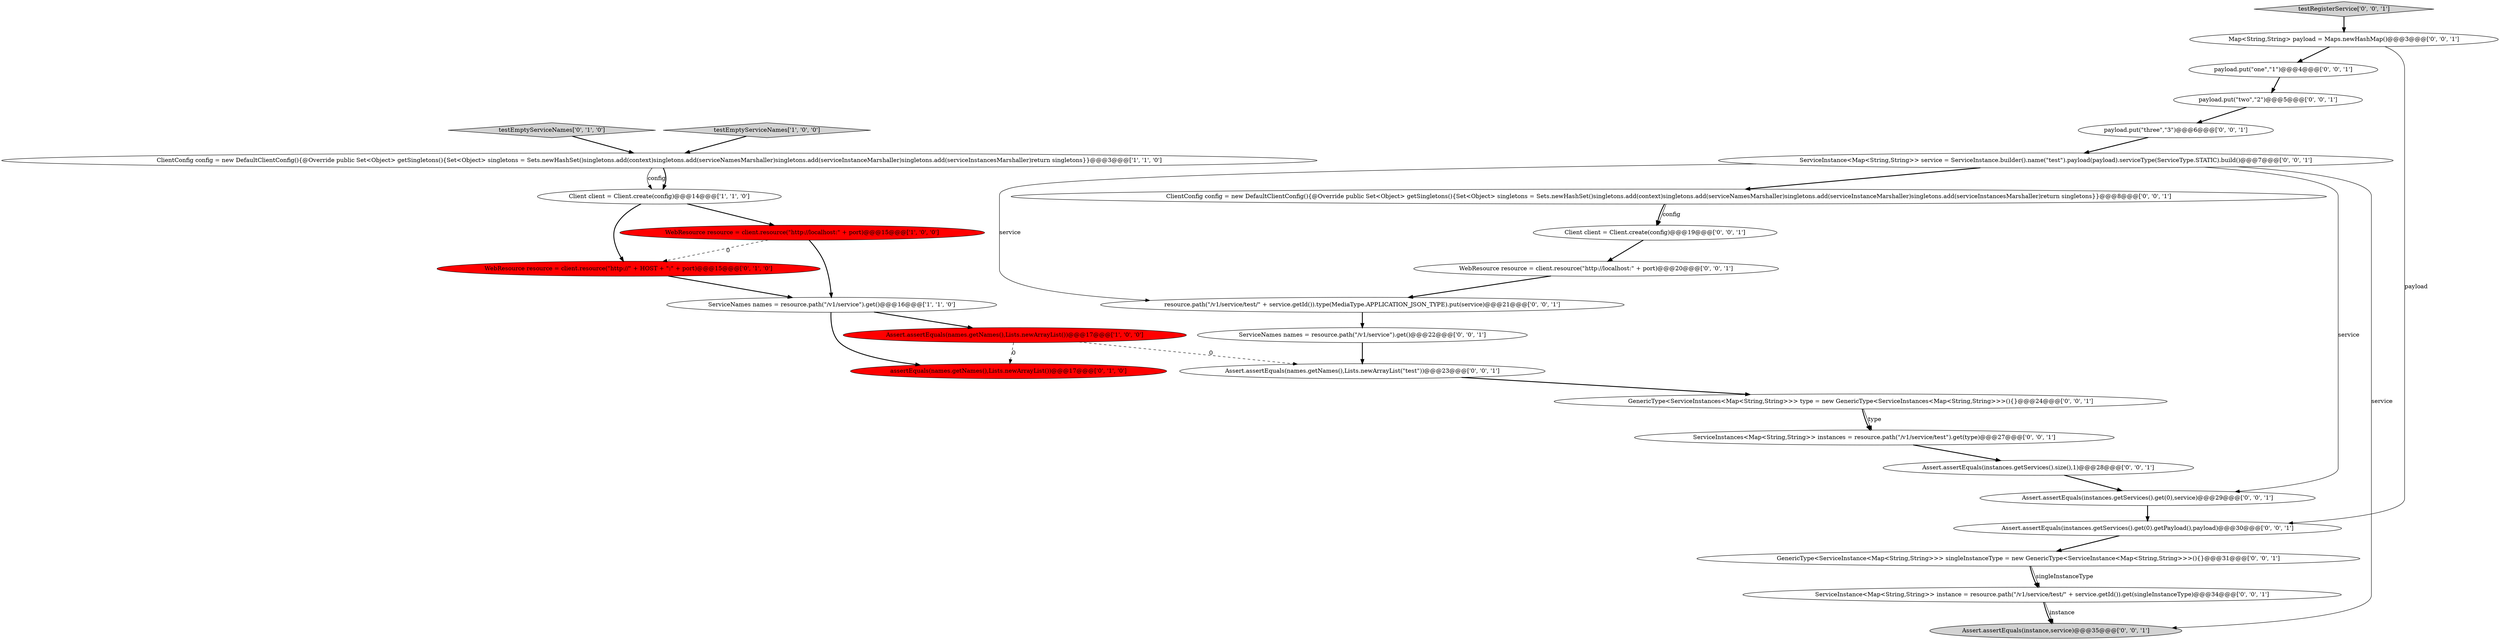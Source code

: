 digraph {
6 [style = filled, label = "assertEquals(names.getNames(),Lists.newArrayList())@@@17@@@['0', '1', '0']", fillcolor = red, shape = ellipse image = "AAA1AAABBB2BBB"];
19 [style = filled, label = "Client client = Client.create(config)@@@19@@@['0', '0', '1']", fillcolor = white, shape = ellipse image = "AAA0AAABBB3BBB"];
7 [style = filled, label = "testEmptyServiceNames['0', '1', '0']", fillcolor = lightgray, shape = diamond image = "AAA0AAABBB2BBB"];
4 [style = filled, label = "Assert.assertEquals(names.getNames(),Lists.newArrayList())@@@17@@@['1', '0', '0']", fillcolor = red, shape = ellipse image = "AAA1AAABBB1BBB"];
13 [style = filled, label = "Assert.assertEquals(instance,service)@@@35@@@['0', '0', '1']", fillcolor = lightgray, shape = ellipse image = "AAA0AAABBB3BBB"];
27 [style = filled, label = "Assert.assertEquals(instances.getServices().get(0).getPayload(),payload)@@@30@@@['0', '0', '1']", fillcolor = white, shape = ellipse image = "AAA0AAABBB3BBB"];
23 [style = filled, label = "resource.path(\"/v1/service/test/\" + service.getId()).type(MediaType.APPLICATION_JSON_TYPE).put(service)@@@21@@@['0', '0', '1']", fillcolor = white, shape = ellipse image = "AAA0AAABBB3BBB"];
21 [style = filled, label = "Assert.assertEquals(instances.getServices().size(),1)@@@28@@@['0', '0', '1']", fillcolor = white, shape = ellipse image = "AAA0AAABBB3BBB"];
2 [style = filled, label = "WebResource resource = client.resource(\"http://localhost:\" + port)@@@15@@@['1', '0', '0']", fillcolor = red, shape = ellipse image = "AAA1AAABBB1BBB"];
5 [style = filled, label = "ServiceNames names = resource.path(\"/v1/service\").get()@@@16@@@['1', '1', '0']", fillcolor = white, shape = ellipse image = "AAA0AAABBB1BBB"];
24 [style = filled, label = "Assert.assertEquals(names.getNames(),Lists.newArrayList(\"test\"))@@@23@@@['0', '0', '1']", fillcolor = white, shape = ellipse image = "AAA0AAABBB3BBB"];
16 [style = filled, label = "GenericType<ServiceInstances<Map<String,String>>> type = new GenericType<ServiceInstances<Map<String,String>>>(){}@@@24@@@['0', '0', '1']", fillcolor = white, shape = ellipse image = "AAA0AAABBB3BBB"];
3 [style = filled, label = "testEmptyServiceNames['1', '0', '0']", fillcolor = lightgray, shape = diamond image = "AAA0AAABBB1BBB"];
14 [style = filled, label = "Map<String,String> payload = Maps.newHashMap()@@@3@@@['0', '0', '1']", fillcolor = white, shape = ellipse image = "AAA0AAABBB3BBB"];
20 [style = filled, label = "ServiceInstances<Map<String,String>> instances = resource.path(\"/v1/service/test\").get(type)@@@27@@@['0', '0', '1']", fillcolor = white, shape = ellipse image = "AAA0AAABBB3BBB"];
1 [style = filled, label = "Client client = Client.create(config)@@@14@@@['1', '1', '0']", fillcolor = white, shape = ellipse image = "AAA0AAABBB1BBB"];
9 [style = filled, label = "ServiceInstance<Map<String,String>> instance = resource.path(\"/v1/service/test/\" + service.getId()).get(singleInstanceType)@@@34@@@['0', '0', '1']", fillcolor = white, shape = ellipse image = "AAA0AAABBB3BBB"];
12 [style = filled, label = "payload.put(\"three\",\"3\")@@@6@@@['0', '0', '1']", fillcolor = white, shape = ellipse image = "AAA0AAABBB3BBB"];
8 [style = filled, label = "WebResource resource = client.resource(\"http://\" + HOST + \":\" + port)@@@15@@@['0', '1', '0']", fillcolor = red, shape = ellipse image = "AAA1AAABBB2BBB"];
22 [style = filled, label = "payload.put(\"two\",\"2\")@@@5@@@['0', '0', '1']", fillcolor = white, shape = ellipse image = "AAA0AAABBB3BBB"];
26 [style = filled, label = "Assert.assertEquals(instances.getServices().get(0),service)@@@29@@@['0', '0', '1']", fillcolor = white, shape = ellipse image = "AAA0AAABBB3BBB"];
17 [style = filled, label = "GenericType<ServiceInstance<Map<String,String>>> singleInstanceType = new GenericType<ServiceInstance<Map<String,String>>>(){}@@@31@@@['0', '0', '1']", fillcolor = white, shape = ellipse image = "AAA0AAABBB3BBB"];
15 [style = filled, label = "payload.put(\"one\",\"1\")@@@4@@@['0', '0', '1']", fillcolor = white, shape = ellipse image = "AAA0AAABBB3BBB"];
28 [style = filled, label = "testRegisterService['0', '0', '1']", fillcolor = lightgray, shape = diamond image = "AAA0AAABBB3BBB"];
10 [style = filled, label = "WebResource resource = client.resource(\"http://localhost:\" + port)@@@20@@@['0', '0', '1']", fillcolor = white, shape = ellipse image = "AAA0AAABBB3BBB"];
11 [style = filled, label = "ServiceInstance<Map<String,String>> service = ServiceInstance.builder().name(\"test\").payload(payload).serviceType(ServiceType.STATIC).build()@@@7@@@['0', '0', '1']", fillcolor = white, shape = ellipse image = "AAA0AAABBB3BBB"];
0 [style = filled, label = "ClientConfig config = new DefaultClientConfig(){@Override public Set<Object> getSingletons(){Set<Object> singletons = Sets.newHashSet()singletons.add(context)singletons.add(serviceNamesMarshaller)singletons.add(serviceInstanceMarshaller)singletons.add(serviceInstancesMarshaller)return singletons}}@@@3@@@['1', '1', '0']", fillcolor = white, shape = ellipse image = "AAA0AAABBB1BBB"];
18 [style = filled, label = "ClientConfig config = new DefaultClientConfig(){@Override public Set<Object> getSingletons(){Set<Object> singletons = Sets.newHashSet()singletons.add(context)singletons.add(serviceNamesMarshaller)singletons.add(serviceInstanceMarshaller)singletons.add(serviceInstancesMarshaller)return singletons}}@@@8@@@['0', '0', '1']", fillcolor = white, shape = ellipse image = "AAA0AAABBB3BBB"];
25 [style = filled, label = "ServiceNames names = resource.path(\"/v1/service\").get()@@@22@@@['0', '0', '1']", fillcolor = white, shape = ellipse image = "AAA0AAABBB3BBB"];
23->25 [style = bold, label=""];
1->8 [style = bold, label=""];
11->23 [style = solid, label="service"];
17->9 [style = bold, label=""];
16->20 [style = solid, label="type"];
12->11 [style = bold, label=""];
18->19 [style = bold, label=""];
17->9 [style = solid, label="singleInstanceType"];
19->10 [style = bold, label=""];
7->0 [style = bold, label=""];
4->6 [style = dashed, label="0"];
2->8 [style = dashed, label="0"];
11->18 [style = bold, label=""];
3->0 [style = bold, label=""];
28->14 [style = bold, label=""];
15->22 [style = bold, label=""];
20->21 [style = bold, label=""];
0->1 [style = solid, label="config"];
24->16 [style = bold, label=""];
25->24 [style = bold, label=""];
21->26 [style = bold, label=""];
26->27 [style = bold, label=""];
5->6 [style = bold, label=""];
8->5 [style = bold, label=""];
9->13 [style = solid, label="instance"];
11->13 [style = solid, label="service"];
10->23 [style = bold, label=""];
0->1 [style = bold, label=""];
22->12 [style = bold, label=""];
5->4 [style = bold, label=""];
27->17 [style = bold, label=""];
11->26 [style = solid, label="service"];
18->19 [style = solid, label="config"];
14->27 [style = solid, label="payload"];
1->2 [style = bold, label=""];
14->15 [style = bold, label=""];
4->24 [style = dashed, label="0"];
16->20 [style = bold, label=""];
2->5 [style = bold, label=""];
9->13 [style = bold, label=""];
}

